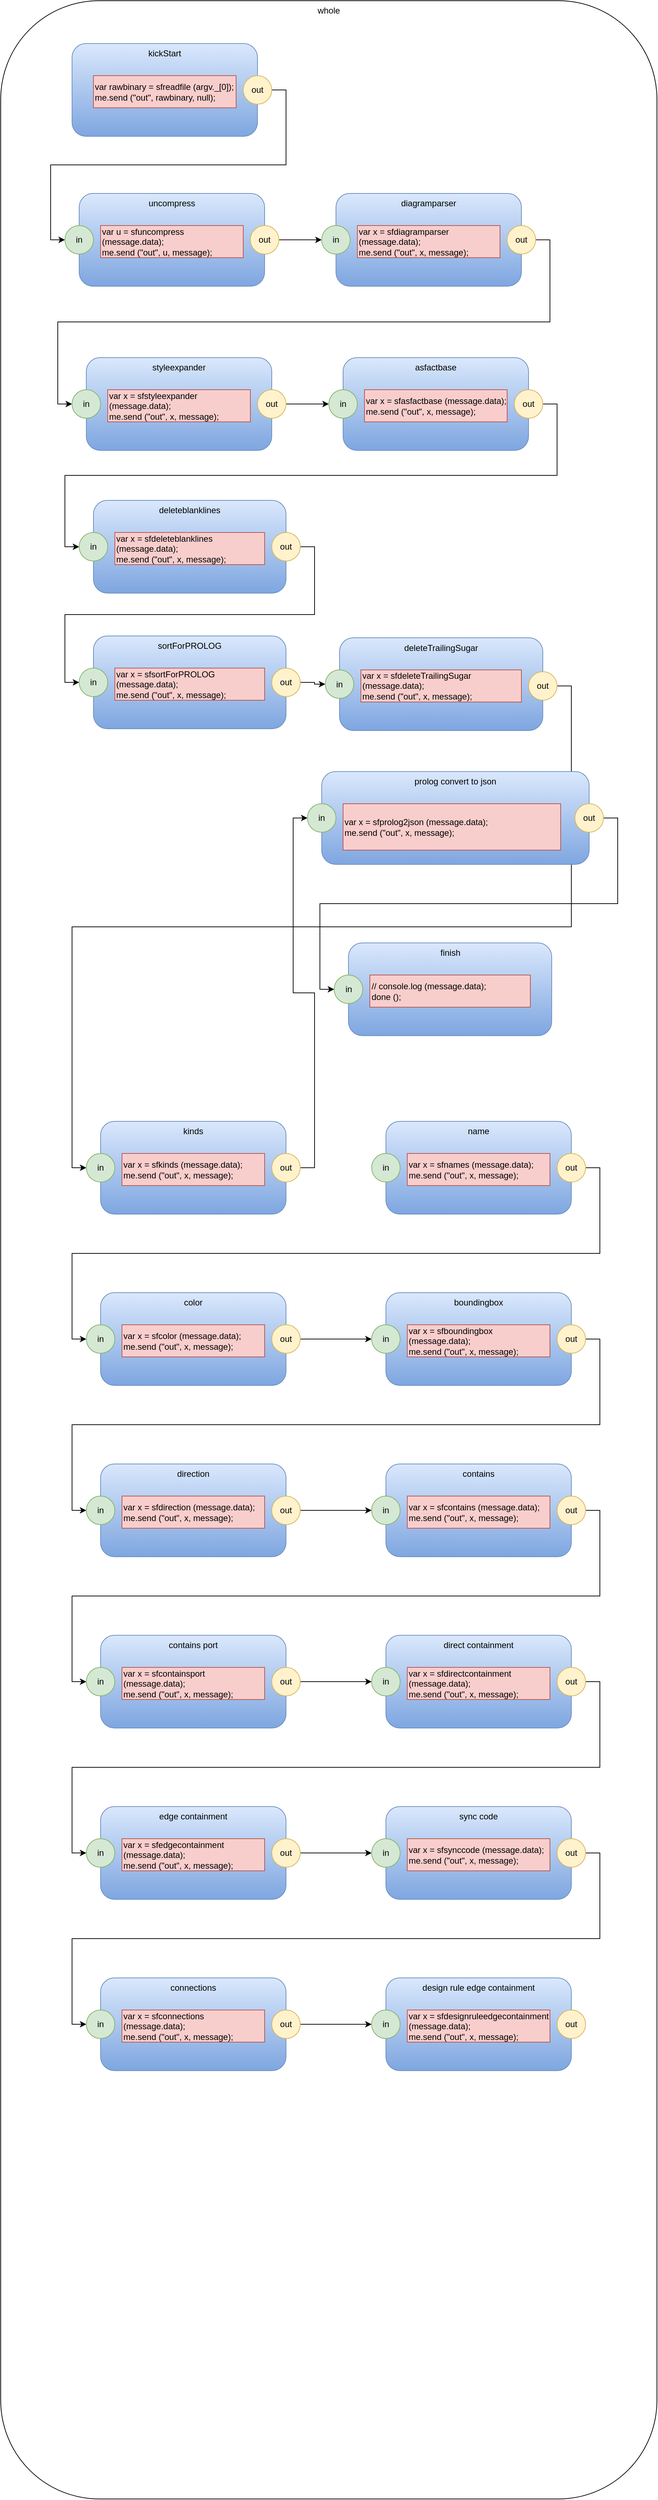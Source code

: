 <mxfile version="14.6.13" type="device"><diagram id="wqfAWWfYYzt9Zv_PRfaZ" name="main"><mxGraphModel dx="1580" dy="1151" grid="1" gridSize="10" guides="1" tooltips="1" connect="1" arrows="1" fold="1" page="1" pageScale="1" pageWidth="1100" pageHeight="850" math="0" shadow="0"><root><mxCell id="YSdUcc7_uIE6RB1LT-ku-0"/><mxCell id="YSdUcc7_uIE6RB1LT-ku-1" parent="YSdUcc7_uIE6RB1LT-ku-0"/><mxCell id="YSdUcc7_uIE6RB1LT-ku-2" value="whole" style="rounded=1;whiteSpace=wrap;html=1;verticalAlign=top;" vertex="1" parent="YSdUcc7_uIE6RB1LT-ku-1"><mxGeometry x="100" y="70" width="920" height="3500" as="geometry"/></mxCell><mxCell id="YSdUcc7_uIE6RB1LT-ku-3" value="styleexpander" style="rounded=1;whiteSpace=wrap;html=1;gradientColor=#7ea6e0;fillColor=#dae8fc;strokeColor=#6c8ebf;verticalAlign=top;" vertex="1" parent="YSdUcc7_uIE6RB1LT-ku-1"><mxGeometry x="220" y="570" width="260" height="130" as="geometry"/></mxCell><mxCell id="YSdUcc7_uIE6RB1LT-ku-4" value="uncompress" style="rounded=1;whiteSpace=wrap;html=1;gradientColor=#7ea6e0;fillColor=#dae8fc;strokeColor=#6c8ebf;verticalAlign=top;" vertex="1" parent="YSdUcc7_uIE6RB1LT-ku-1"><mxGeometry x="210" y="340" width="260" height="130" as="geometry"/></mxCell><mxCell id="YSdUcc7_uIE6RB1LT-ku-5" value="var u = sfuncompress (message.data);&lt;br&gt;me.send (&quot;out&quot;, u, message);&lt;br&gt;&lt;div&gt;&lt;/div&gt;" style="rounded=0;whiteSpace=wrap;html=1;fillColor=#f8cecc;strokeColor=#b85450;align=left;" vertex="1" parent="YSdUcc7_uIE6RB1LT-ku-1"><mxGeometry x="240" y="385" width="200" height="45" as="geometry"/></mxCell><mxCell id="YSdUcc7_uIE6RB1LT-ku-6" style="edgeStyle=orthogonalEdgeStyle;rounded=0;orthogonalLoop=1;jettySize=auto;html=1;exitX=1;exitY=0.5;exitDx=0;exitDy=0;entryX=0;entryY=0.5;entryDx=0;entryDy=0;" edge="1" parent="YSdUcc7_uIE6RB1LT-ku-1" source="YSdUcc7_uIE6RB1LT-ku-7" target="YSdUcc7_uIE6RB1LT-ku-13"><mxGeometry relative="1" as="geometry"/></mxCell><mxCell id="YSdUcc7_uIE6RB1LT-ku-7" value="out" style="ellipse;whiteSpace=wrap;html=1;aspect=fixed;fillColor=#fff2cc;strokeColor=#d6b656;" vertex="1" parent="YSdUcc7_uIE6RB1LT-ku-1"><mxGeometry x="450" y="385" width="40" height="40" as="geometry"/></mxCell><mxCell id="YSdUcc7_uIE6RB1LT-ku-8" value="in" style="ellipse;whiteSpace=wrap;html=1;aspect=fixed;fillColor=#d5e8d4;strokeColor=#82b366;" vertex="1" parent="YSdUcc7_uIE6RB1LT-ku-1"><mxGeometry x="190" y="385" width="40" height="40" as="geometry"/></mxCell><mxCell id="YSdUcc7_uIE6RB1LT-ku-9" value="diagramparser" style="rounded=1;whiteSpace=wrap;html=1;gradientColor=#7ea6e0;fillColor=#dae8fc;strokeColor=#6c8ebf;verticalAlign=top;" vertex="1" parent="YSdUcc7_uIE6RB1LT-ku-1"><mxGeometry x="570" y="340" width="260" height="130" as="geometry"/></mxCell><mxCell id="YSdUcc7_uIE6RB1LT-ku-10" value="var x = sfdiagramparser (message.data);&lt;br&gt;me.send (&quot;out&quot;, x, message);&lt;br&gt;&lt;div&gt;&lt;/div&gt;" style="rounded=0;whiteSpace=wrap;html=1;fillColor=#f8cecc;strokeColor=#b85450;align=left;" vertex="1" parent="YSdUcc7_uIE6RB1LT-ku-1"><mxGeometry x="600" y="385" width="200" height="45" as="geometry"/></mxCell><mxCell id="YSdUcc7_uIE6RB1LT-ku-11" style="edgeStyle=orthogonalEdgeStyle;rounded=0;orthogonalLoop=1;jettySize=auto;html=1;exitX=1;exitY=0.5;exitDx=0;exitDy=0;entryX=0;entryY=0.5;entryDx=0;entryDy=0;" edge="1" parent="YSdUcc7_uIE6RB1LT-ku-1" source="YSdUcc7_uIE6RB1LT-ku-12" target="YSdUcc7_uIE6RB1LT-ku-17"><mxGeometry relative="1" as="geometry"/></mxCell><mxCell id="YSdUcc7_uIE6RB1LT-ku-12" value="out" style="ellipse;whiteSpace=wrap;html=1;aspect=fixed;fillColor=#fff2cc;strokeColor=#d6b656;" vertex="1" parent="YSdUcc7_uIE6RB1LT-ku-1"><mxGeometry x="810" y="385" width="40" height="40" as="geometry"/></mxCell><mxCell id="YSdUcc7_uIE6RB1LT-ku-13" value="in" style="ellipse;whiteSpace=wrap;html=1;aspect=fixed;fillColor=#d5e8d4;strokeColor=#82b366;" vertex="1" parent="YSdUcc7_uIE6RB1LT-ku-1"><mxGeometry x="550" y="385" width="40" height="40" as="geometry"/></mxCell><mxCell id="YSdUcc7_uIE6RB1LT-ku-14" value="var x = sfstyleexpander (message.data);&lt;br&gt;me.send (&quot;out&quot;, x, message);&lt;br&gt;&lt;div&gt;&lt;/div&gt;" style="rounded=0;whiteSpace=wrap;html=1;fillColor=#f8cecc;strokeColor=#b85450;align=left;" vertex="1" parent="YSdUcc7_uIE6RB1LT-ku-1"><mxGeometry x="250" y="615" width="200" height="45" as="geometry"/></mxCell><mxCell id="YSdUcc7_uIE6RB1LT-ku-15" style="edgeStyle=orthogonalEdgeStyle;rounded=0;orthogonalLoop=1;jettySize=auto;html=1;exitX=1;exitY=0.5;exitDx=0;exitDy=0;entryX=0;entryY=0.5;entryDx=0;entryDy=0;" edge="1" parent="YSdUcc7_uIE6RB1LT-ku-1" source="YSdUcc7_uIE6RB1LT-ku-16" target="YSdUcc7_uIE6RB1LT-ku-22"><mxGeometry relative="1" as="geometry"/></mxCell><mxCell id="YSdUcc7_uIE6RB1LT-ku-16" value="out" style="ellipse;whiteSpace=wrap;html=1;aspect=fixed;fillColor=#fff2cc;strokeColor=#d6b656;" vertex="1" parent="YSdUcc7_uIE6RB1LT-ku-1"><mxGeometry x="460" y="615" width="40" height="40" as="geometry"/></mxCell><mxCell id="YSdUcc7_uIE6RB1LT-ku-17" value="in" style="ellipse;whiteSpace=wrap;html=1;aspect=fixed;fillColor=#d5e8d4;strokeColor=#82b366;" vertex="1" parent="YSdUcc7_uIE6RB1LT-ku-1"><mxGeometry x="200" y="615" width="40" height="40" as="geometry"/></mxCell><mxCell id="YSdUcc7_uIE6RB1LT-ku-18" value="asfactbase" style="rounded=1;whiteSpace=wrap;html=1;gradientColor=#7ea6e0;fillColor=#dae8fc;strokeColor=#6c8ebf;verticalAlign=top;" vertex="1" parent="YSdUcc7_uIE6RB1LT-ku-1"><mxGeometry x="580" y="570" width="260" height="130" as="geometry"/></mxCell><mxCell id="YSdUcc7_uIE6RB1LT-ku-19" value="var x = sfasfactbase (message.data);&lt;br&gt;me.send (&quot;out&quot;, x, message);&lt;br&gt;&lt;div&gt;&lt;/div&gt;" style="rounded=0;whiteSpace=wrap;html=1;fillColor=#f8cecc;strokeColor=#b85450;align=left;" vertex="1" parent="YSdUcc7_uIE6RB1LT-ku-1"><mxGeometry x="610" y="615" width="200" height="45" as="geometry"/></mxCell><mxCell id="YSdUcc7_uIE6RB1LT-ku-20" style="edgeStyle=orthogonalEdgeStyle;rounded=0;orthogonalLoop=1;jettySize=auto;html=1;exitX=1;exitY=0.5;exitDx=0;exitDy=0;entryX=0;entryY=0.5;entryDx=0;entryDy=0;" edge="1" parent="YSdUcc7_uIE6RB1LT-ku-1" source="YSdUcc7_uIE6RB1LT-ku-21" target="YSdUcc7_uIE6RB1LT-ku-27"><mxGeometry relative="1" as="geometry"/></mxCell><mxCell id="YSdUcc7_uIE6RB1LT-ku-21" value="out" style="ellipse;whiteSpace=wrap;html=1;aspect=fixed;fillColor=#fff2cc;strokeColor=#d6b656;" vertex="1" parent="YSdUcc7_uIE6RB1LT-ku-1"><mxGeometry x="820" y="615" width="40" height="40" as="geometry"/></mxCell><mxCell id="YSdUcc7_uIE6RB1LT-ku-22" value="in" style="ellipse;whiteSpace=wrap;html=1;aspect=fixed;fillColor=#d5e8d4;strokeColor=#82b366;" vertex="1" parent="YSdUcc7_uIE6RB1LT-ku-1"><mxGeometry x="560" y="615" width="40" height="40" as="geometry"/></mxCell><mxCell id="YSdUcc7_uIE6RB1LT-ku-23" value="deleteblanklines" style="rounded=1;whiteSpace=wrap;html=1;gradientColor=#7ea6e0;fillColor=#dae8fc;strokeColor=#6c8ebf;verticalAlign=top;" vertex="1" parent="YSdUcc7_uIE6RB1LT-ku-1"><mxGeometry x="230" y="770" width="270" height="130" as="geometry"/></mxCell><mxCell id="YSdUcc7_uIE6RB1LT-ku-24" value="var x = sfdeleteblanklines (message.data);&lt;br&gt;me.send (&quot;out&quot;, x, message);&lt;br&gt;&lt;div&gt;&lt;/div&gt;" style="rounded=0;whiteSpace=wrap;html=1;fillColor=#f8cecc;strokeColor=#b85450;align=left;" vertex="1" parent="YSdUcc7_uIE6RB1LT-ku-1"><mxGeometry x="260" y="815" width="210" height="45" as="geometry"/></mxCell><mxCell id="YSdUcc7_uIE6RB1LT-ku-25" style="edgeStyle=orthogonalEdgeStyle;rounded=0;orthogonalLoop=1;jettySize=auto;html=1;exitX=1;exitY=0.5;exitDx=0;exitDy=0;entryX=0;entryY=0.5;entryDx=0;entryDy=0;" edge="1" parent="YSdUcc7_uIE6RB1LT-ku-1" source="YSdUcc7_uIE6RB1LT-ku-26" target="YSdUcc7_uIE6RB1LT-ku-32"><mxGeometry relative="1" as="geometry"/></mxCell><mxCell id="YSdUcc7_uIE6RB1LT-ku-26" value="out" style="ellipse;whiteSpace=wrap;html=1;aspect=fixed;fillColor=#fff2cc;strokeColor=#d6b656;" vertex="1" parent="YSdUcc7_uIE6RB1LT-ku-1"><mxGeometry x="480" y="815" width="40" height="40" as="geometry"/></mxCell><mxCell id="YSdUcc7_uIE6RB1LT-ku-27" value="in" style="ellipse;whiteSpace=wrap;html=1;aspect=fixed;fillColor=#d5e8d4;strokeColor=#82b366;" vertex="1" parent="YSdUcc7_uIE6RB1LT-ku-1"><mxGeometry x="210" y="815" width="40" height="40" as="geometry"/></mxCell><mxCell id="YSdUcc7_uIE6RB1LT-ku-28" value="sortForPROLOG" style="rounded=1;whiteSpace=wrap;html=1;gradientColor=#7ea6e0;fillColor=#dae8fc;strokeColor=#6c8ebf;verticalAlign=top;" vertex="1" parent="YSdUcc7_uIE6RB1LT-ku-1"><mxGeometry x="230" y="960" width="270" height="130" as="geometry"/></mxCell><mxCell id="YSdUcc7_uIE6RB1LT-ku-29" value="var x = sfsortForPROLOG (message.data);&lt;br&gt;me.send (&quot;out&quot;, x, message);&lt;br&gt;&lt;div&gt;&lt;/div&gt;" style="rounded=0;whiteSpace=wrap;html=1;fillColor=#f8cecc;strokeColor=#b85450;align=left;" vertex="1" parent="YSdUcc7_uIE6RB1LT-ku-1"><mxGeometry x="260" y="1005" width="210" height="45" as="geometry"/></mxCell><mxCell id="YSdUcc7_uIE6RB1LT-ku-30" style="edgeStyle=orthogonalEdgeStyle;rounded=0;orthogonalLoop=1;jettySize=auto;html=1;exitX=1;exitY=0.5;exitDx=0;exitDy=0;" edge="1" parent="YSdUcc7_uIE6RB1LT-ku-1" source="YSdUcc7_uIE6RB1LT-ku-31" target="YSdUcc7_uIE6RB1LT-ku-35"><mxGeometry relative="1" as="geometry"/></mxCell><mxCell id="YSdUcc7_uIE6RB1LT-ku-31" value="out" style="ellipse;whiteSpace=wrap;html=1;aspect=fixed;fillColor=#fff2cc;strokeColor=#d6b656;" vertex="1" parent="YSdUcc7_uIE6RB1LT-ku-1"><mxGeometry x="480" y="1005" width="40" height="40" as="geometry"/></mxCell><mxCell id="YSdUcc7_uIE6RB1LT-ku-32" value="in" style="ellipse;whiteSpace=wrap;html=1;aspect=fixed;fillColor=#d5e8d4;strokeColor=#82b366;" vertex="1" parent="YSdUcc7_uIE6RB1LT-ku-1"><mxGeometry x="210" y="1005" width="40" height="40" as="geometry"/></mxCell><mxCell id="YSdUcc7_uIE6RB1LT-ku-33" value="deleteTrailingSugar" style="rounded=1;whiteSpace=wrap;html=1;gradientColor=#7ea6e0;fillColor=#dae8fc;strokeColor=#6c8ebf;verticalAlign=top;" vertex="1" parent="YSdUcc7_uIE6RB1LT-ku-1"><mxGeometry x="575" y="962.5" width="285" height="130" as="geometry"/></mxCell><mxCell id="YSdUcc7_uIE6RB1LT-ku-34" value="var x = sfdeleteTrailingSugar (message.data);&lt;br&gt;me.send (&quot;out&quot;, x, message);&lt;br&gt;&lt;div&gt;&lt;/div&gt;" style="rounded=0;whiteSpace=wrap;html=1;fillColor=#f8cecc;strokeColor=#b85450;align=left;" vertex="1" parent="YSdUcc7_uIE6RB1LT-ku-1"><mxGeometry x="605" y="1007.5" width="225" height="45" as="geometry"/></mxCell><mxCell id="YSdUcc7_uIE6RB1LT-ku-35" value="in" style="ellipse;whiteSpace=wrap;html=1;aspect=fixed;fillColor=#d5e8d4;strokeColor=#82b366;" vertex="1" parent="YSdUcc7_uIE6RB1LT-ku-1"><mxGeometry x="555" y="1007.5" width="40" height="40" as="geometry"/></mxCell><mxCell id="YSdUcc7_uIE6RB1LT-ku-36" value="kickStart" style="rounded=1;whiteSpace=wrap;html=1;gradientColor=#7ea6e0;fillColor=#dae8fc;strokeColor=#6c8ebf;verticalAlign=top;" vertex="1" parent="YSdUcc7_uIE6RB1LT-ku-1"><mxGeometry x="200" y="130" width="260" height="130" as="geometry"/></mxCell><mxCell id="YSdUcc7_uIE6RB1LT-ku-37" value="var rawbinary = sfreadfile (argv._[0]);&lt;br&gt;me.send (&quot;out&quot;, rawbinary, null);&lt;br&gt;&lt;div&gt;&lt;/div&gt;" style="rounded=0;whiteSpace=wrap;html=1;fillColor=#f8cecc;strokeColor=#b85450;align=left;" vertex="1" parent="YSdUcc7_uIE6RB1LT-ku-1"><mxGeometry x="230" y="175" width="200" height="45" as="geometry"/></mxCell><mxCell id="YSdUcc7_uIE6RB1LT-ku-38" style="edgeStyle=orthogonalEdgeStyle;rounded=0;orthogonalLoop=1;jettySize=auto;html=1;exitX=1;exitY=0.5;exitDx=0;exitDy=0;entryX=0;entryY=0.5;entryDx=0;entryDy=0;" edge="1" parent="YSdUcc7_uIE6RB1LT-ku-1" source="YSdUcc7_uIE6RB1LT-ku-39" target="YSdUcc7_uIE6RB1LT-ku-8"><mxGeometry relative="1" as="geometry"/></mxCell><mxCell id="YSdUcc7_uIE6RB1LT-ku-39" value="out" style="ellipse;whiteSpace=wrap;html=1;aspect=fixed;fillColor=#fff2cc;strokeColor=#d6b656;" vertex="1" parent="YSdUcc7_uIE6RB1LT-ku-1"><mxGeometry x="440" y="175" width="40" height="40" as="geometry"/></mxCell><mxCell id="o9WitYf8nZo9U9cAR0vl-11" style="edgeStyle=orthogonalEdgeStyle;rounded=0;orthogonalLoop=1;jettySize=auto;html=1;exitX=1;exitY=0.5;exitDx=0;exitDy=0;entryX=0;entryY=0.5;entryDx=0;entryDy=0;entryPerimeter=0;" edge="1" parent="YSdUcc7_uIE6RB1LT-ku-1" source="YSdUcc7_uIE6RB1LT-ku-41" target="YSdUcc7_uIE6RB1LT-ku-54"><mxGeometry relative="1" as="geometry"/></mxCell><mxCell id="YSdUcc7_uIE6RB1LT-ku-41" value="out" style="ellipse;whiteSpace=wrap;html=1;aspect=fixed;fillColor=#fff2cc;strokeColor=#d6b656;" vertex="1" parent="YSdUcc7_uIE6RB1LT-ku-1"><mxGeometry x="840" y="1010" width="40" height="40" as="geometry"/></mxCell><mxCell id="YSdUcc7_uIE6RB1LT-ku-50" value="kinds" style="rounded=1;whiteSpace=wrap;html=1;gradientColor=#7ea6e0;fillColor=#dae8fc;strokeColor=#6c8ebf;verticalAlign=top;" vertex="1" parent="YSdUcc7_uIE6RB1LT-ku-1"><mxGeometry x="240" y="1640" width="260" height="130" as="geometry"/></mxCell><mxCell id="YSdUcc7_uIE6RB1LT-ku-51" value="var x = sfkinds (message.data);&lt;br&gt;me.send (&quot;out&quot;, x, message);&lt;br&gt;&lt;div&gt;&lt;/div&gt;" style="rounded=0;whiteSpace=wrap;html=1;fillColor=#f8cecc;strokeColor=#b85450;align=left;" vertex="1" parent="YSdUcc7_uIE6RB1LT-ku-1"><mxGeometry x="270" y="1685" width="200" height="45" as="geometry"/></mxCell><mxCell id="o9WitYf8nZo9U9cAR0vl-9" style="edgeStyle=orthogonalEdgeStyle;rounded=0;orthogonalLoop=1;jettySize=auto;html=1;exitX=1;exitY=0.5;exitDx=0;exitDy=0;entryX=0;entryY=0.5;entryDx=0;entryDy=0;" edge="1" parent="YSdUcc7_uIE6RB1LT-ku-1" source="YSdUcc7_uIE6RB1LT-ku-53" target="o9WitYf8nZo9U9cAR0vl-2"><mxGeometry relative="1" as="geometry"/></mxCell><mxCell id="YSdUcc7_uIE6RB1LT-ku-53" value="out" style="ellipse;whiteSpace=wrap;html=1;aspect=fixed;fillColor=#fff2cc;strokeColor=#d6b656;" vertex="1" parent="YSdUcc7_uIE6RB1LT-ku-1"><mxGeometry x="480" y="1685" width="40" height="40" as="geometry"/></mxCell><mxCell id="YSdUcc7_uIE6RB1LT-ku-54" value="in" style="ellipse;whiteSpace=wrap;html=1;aspect=fixed;fillColor=#d5e8d4;strokeColor=#82b366;" vertex="1" parent="YSdUcc7_uIE6RB1LT-ku-1"><mxGeometry x="220" y="1685" width="40" height="40" as="geometry"/></mxCell><mxCell id="YSdUcc7_uIE6RB1LT-ku-55" value="name" style="rounded=1;whiteSpace=wrap;html=1;gradientColor=#7ea6e0;fillColor=#dae8fc;strokeColor=#6c8ebf;verticalAlign=top;" vertex="1" parent="YSdUcc7_uIE6RB1LT-ku-1"><mxGeometry x="640" y="1640" width="260" height="130" as="geometry"/></mxCell><mxCell id="YSdUcc7_uIE6RB1LT-ku-56" value="var x = sfnames (message.data);&lt;br&gt;me.send (&quot;out&quot;, x, message);&lt;br&gt;&lt;div&gt;&lt;/div&gt;" style="rounded=0;whiteSpace=wrap;html=1;fillColor=#f8cecc;strokeColor=#b85450;align=left;" vertex="1" parent="YSdUcc7_uIE6RB1LT-ku-1"><mxGeometry x="670" y="1685" width="200" height="45" as="geometry"/></mxCell><mxCell id="YSdUcc7_uIE6RB1LT-ku-57" style="edgeStyle=orthogonalEdgeStyle;rounded=0;orthogonalLoop=1;jettySize=auto;html=1;exitX=1;exitY=0.5;exitDx=0;exitDy=0;entryX=0;entryY=0.5;entryDx=0;entryDy=0;" edge="1" parent="YSdUcc7_uIE6RB1LT-ku-1" source="YSdUcc7_uIE6RB1LT-ku-58" target="YSdUcc7_uIE6RB1LT-ku-64"><mxGeometry relative="1" as="geometry"/></mxCell><mxCell id="YSdUcc7_uIE6RB1LT-ku-58" value="out" style="ellipse;whiteSpace=wrap;html=1;aspect=fixed;fillColor=#fff2cc;strokeColor=#d6b656;" vertex="1" parent="YSdUcc7_uIE6RB1LT-ku-1"><mxGeometry x="880" y="1685" width="40" height="40" as="geometry"/></mxCell><mxCell id="YSdUcc7_uIE6RB1LT-ku-59" value="in" style="ellipse;whiteSpace=wrap;html=1;aspect=fixed;fillColor=#d5e8d4;strokeColor=#82b366;" vertex="1" parent="YSdUcc7_uIE6RB1LT-ku-1"><mxGeometry x="620" y="1685" width="40" height="40" as="geometry"/></mxCell><mxCell id="YSdUcc7_uIE6RB1LT-ku-60" value="color" style="rounded=1;whiteSpace=wrap;html=1;gradientColor=#7ea6e0;fillColor=#dae8fc;strokeColor=#6c8ebf;verticalAlign=top;" vertex="1" parent="YSdUcc7_uIE6RB1LT-ku-1"><mxGeometry x="240" y="1880" width="260" height="130" as="geometry"/></mxCell><mxCell id="YSdUcc7_uIE6RB1LT-ku-61" value="var x = sfcolor (message.data);&lt;br&gt;me.send (&quot;out&quot;, x, message);&lt;br&gt;&lt;div&gt;&lt;/div&gt;" style="rounded=0;whiteSpace=wrap;html=1;fillColor=#f8cecc;strokeColor=#b85450;align=left;" vertex="1" parent="YSdUcc7_uIE6RB1LT-ku-1"><mxGeometry x="270" y="1925" width="200" height="45" as="geometry"/></mxCell><mxCell id="YSdUcc7_uIE6RB1LT-ku-62" style="edgeStyle=orthogonalEdgeStyle;rounded=0;orthogonalLoop=1;jettySize=auto;html=1;exitX=1;exitY=0.5;exitDx=0;exitDy=0;entryX=0;entryY=0.5;entryDx=0;entryDy=0;" edge="1" parent="YSdUcc7_uIE6RB1LT-ku-1" source="YSdUcc7_uIE6RB1LT-ku-63" target="YSdUcc7_uIE6RB1LT-ku-69"><mxGeometry relative="1" as="geometry"/></mxCell><mxCell id="YSdUcc7_uIE6RB1LT-ku-63" value="out" style="ellipse;whiteSpace=wrap;html=1;aspect=fixed;fillColor=#fff2cc;strokeColor=#d6b656;" vertex="1" parent="YSdUcc7_uIE6RB1LT-ku-1"><mxGeometry x="480" y="1925" width="40" height="40" as="geometry"/></mxCell><mxCell id="YSdUcc7_uIE6RB1LT-ku-64" value="in" style="ellipse;whiteSpace=wrap;html=1;aspect=fixed;fillColor=#d5e8d4;strokeColor=#82b366;" vertex="1" parent="YSdUcc7_uIE6RB1LT-ku-1"><mxGeometry x="220" y="1925" width="40" height="40" as="geometry"/></mxCell><mxCell id="YSdUcc7_uIE6RB1LT-ku-65" value="boundingbox" style="rounded=1;whiteSpace=wrap;html=1;gradientColor=#7ea6e0;fillColor=#dae8fc;strokeColor=#6c8ebf;verticalAlign=top;" vertex="1" parent="YSdUcc7_uIE6RB1LT-ku-1"><mxGeometry x="640" y="1880" width="260" height="130" as="geometry"/></mxCell><mxCell id="YSdUcc7_uIE6RB1LT-ku-66" value="var x = sfboundingbox (message.data);&lt;br&gt;me.send (&quot;out&quot;, x, message);&lt;br&gt;&lt;div&gt;&lt;/div&gt;" style="rounded=0;whiteSpace=wrap;html=1;fillColor=#f8cecc;strokeColor=#b85450;align=left;" vertex="1" parent="YSdUcc7_uIE6RB1LT-ku-1"><mxGeometry x="670" y="1925" width="200" height="45" as="geometry"/></mxCell><mxCell id="YSdUcc7_uIE6RB1LT-ku-67" style="edgeStyle=orthogonalEdgeStyle;rounded=0;orthogonalLoop=1;jettySize=auto;html=1;exitX=1;exitY=0.5;exitDx=0;exitDy=0;entryX=0;entryY=0.5;entryDx=0;entryDy=0;" edge="1" parent="YSdUcc7_uIE6RB1LT-ku-1" source="YSdUcc7_uIE6RB1LT-ku-68" target="YSdUcc7_uIE6RB1LT-ku-74"><mxGeometry relative="1" as="geometry"/></mxCell><mxCell id="YSdUcc7_uIE6RB1LT-ku-68" value="out" style="ellipse;whiteSpace=wrap;html=1;aspect=fixed;fillColor=#fff2cc;strokeColor=#d6b656;" vertex="1" parent="YSdUcc7_uIE6RB1LT-ku-1"><mxGeometry x="880" y="1925" width="40" height="40" as="geometry"/></mxCell><mxCell id="YSdUcc7_uIE6RB1LT-ku-69" value="in" style="ellipse;whiteSpace=wrap;html=1;aspect=fixed;fillColor=#d5e8d4;strokeColor=#82b366;" vertex="1" parent="YSdUcc7_uIE6RB1LT-ku-1"><mxGeometry x="620" y="1925" width="40" height="40" as="geometry"/></mxCell><mxCell id="YSdUcc7_uIE6RB1LT-ku-70" value="direction" style="rounded=1;whiteSpace=wrap;html=1;gradientColor=#7ea6e0;fillColor=#dae8fc;strokeColor=#6c8ebf;verticalAlign=top;" vertex="1" parent="YSdUcc7_uIE6RB1LT-ku-1"><mxGeometry x="240" y="2120" width="260" height="130" as="geometry"/></mxCell><mxCell id="YSdUcc7_uIE6RB1LT-ku-71" value="var x = sfdirection (message.data);&lt;br&gt;me.send (&quot;out&quot;, x, message);&lt;br&gt;&lt;div&gt;&lt;/div&gt;" style="rounded=0;whiteSpace=wrap;html=1;fillColor=#f8cecc;strokeColor=#b85450;align=left;" vertex="1" parent="YSdUcc7_uIE6RB1LT-ku-1"><mxGeometry x="270" y="2165" width="200" height="45" as="geometry"/></mxCell><mxCell id="YSdUcc7_uIE6RB1LT-ku-72" style="edgeStyle=orthogonalEdgeStyle;rounded=0;orthogonalLoop=1;jettySize=auto;html=1;exitX=1;exitY=0.5;exitDx=0;exitDy=0;entryX=0;entryY=0.5;entryDx=0;entryDy=0;" edge="1" parent="YSdUcc7_uIE6RB1LT-ku-1" source="YSdUcc7_uIE6RB1LT-ku-73" target="YSdUcc7_uIE6RB1LT-ku-79"><mxGeometry relative="1" as="geometry"/></mxCell><mxCell id="YSdUcc7_uIE6RB1LT-ku-73" value="out" style="ellipse;whiteSpace=wrap;html=1;aspect=fixed;fillColor=#fff2cc;strokeColor=#d6b656;" vertex="1" parent="YSdUcc7_uIE6RB1LT-ku-1"><mxGeometry x="480" y="2165" width="40" height="40" as="geometry"/></mxCell><mxCell id="YSdUcc7_uIE6RB1LT-ku-74" value="in" style="ellipse;whiteSpace=wrap;html=1;aspect=fixed;fillColor=#d5e8d4;strokeColor=#82b366;" vertex="1" parent="YSdUcc7_uIE6RB1LT-ku-1"><mxGeometry x="220" y="2165" width="40" height="40" as="geometry"/></mxCell><mxCell id="YSdUcc7_uIE6RB1LT-ku-75" value="contains" style="rounded=1;whiteSpace=wrap;html=1;gradientColor=#7ea6e0;fillColor=#dae8fc;strokeColor=#6c8ebf;verticalAlign=top;" vertex="1" parent="YSdUcc7_uIE6RB1LT-ku-1"><mxGeometry x="640" y="2120" width="260" height="130" as="geometry"/></mxCell><mxCell id="YSdUcc7_uIE6RB1LT-ku-76" value="var x = sfcontains (message.data);&lt;br&gt;me.send (&quot;out&quot;, x, message);&lt;br&gt;&lt;div&gt;&lt;/div&gt;" style="rounded=0;whiteSpace=wrap;html=1;fillColor=#f8cecc;strokeColor=#b85450;align=left;" vertex="1" parent="YSdUcc7_uIE6RB1LT-ku-1"><mxGeometry x="670" y="2165" width="200" height="45" as="geometry"/></mxCell><mxCell id="YSdUcc7_uIE6RB1LT-ku-77" style="edgeStyle=orthogonalEdgeStyle;rounded=0;orthogonalLoop=1;jettySize=auto;html=1;exitX=1;exitY=0.5;exitDx=0;exitDy=0;entryX=0;entryY=0.5;entryDx=0;entryDy=0;" edge="1" parent="YSdUcc7_uIE6RB1LT-ku-1" source="YSdUcc7_uIE6RB1LT-ku-78" target="YSdUcc7_uIE6RB1LT-ku-84"><mxGeometry relative="1" as="geometry"/></mxCell><mxCell id="YSdUcc7_uIE6RB1LT-ku-78" value="out" style="ellipse;whiteSpace=wrap;html=1;aspect=fixed;fillColor=#fff2cc;strokeColor=#d6b656;" vertex="1" parent="YSdUcc7_uIE6RB1LT-ku-1"><mxGeometry x="880" y="2165" width="40" height="40" as="geometry"/></mxCell><mxCell id="YSdUcc7_uIE6RB1LT-ku-79" value="in" style="ellipse;whiteSpace=wrap;html=1;aspect=fixed;fillColor=#d5e8d4;strokeColor=#82b366;" vertex="1" parent="YSdUcc7_uIE6RB1LT-ku-1"><mxGeometry x="620" y="2165" width="40" height="40" as="geometry"/></mxCell><mxCell id="YSdUcc7_uIE6RB1LT-ku-80" value="contains port" style="rounded=1;whiteSpace=wrap;html=1;gradientColor=#7ea6e0;fillColor=#dae8fc;strokeColor=#6c8ebf;verticalAlign=top;" vertex="1" parent="YSdUcc7_uIE6RB1LT-ku-1"><mxGeometry x="240" y="2360" width="260" height="130" as="geometry"/></mxCell><mxCell id="YSdUcc7_uIE6RB1LT-ku-81" value="var x = sfcontainsport (message.data);&lt;br&gt;me.send (&quot;out&quot;, x, message);&lt;br&gt;&lt;div&gt;&lt;/div&gt;" style="rounded=0;whiteSpace=wrap;html=1;fillColor=#f8cecc;strokeColor=#b85450;align=left;" vertex="1" parent="YSdUcc7_uIE6RB1LT-ku-1"><mxGeometry x="270" y="2405" width="200" height="45" as="geometry"/></mxCell><mxCell id="YSdUcc7_uIE6RB1LT-ku-82" style="edgeStyle=orthogonalEdgeStyle;rounded=0;orthogonalLoop=1;jettySize=auto;html=1;exitX=1;exitY=0.5;exitDx=0;exitDy=0;entryX=0;entryY=0.5;entryDx=0;entryDy=0;" edge="1" parent="YSdUcc7_uIE6RB1LT-ku-1" source="YSdUcc7_uIE6RB1LT-ku-83" target="YSdUcc7_uIE6RB1LT-ku-89"><mxGeometry relative="1" as="geometry"/></mxCell><mxCell id="YSdUcc7_uIE6RB1LT-ku-83" value="out" style="ellipse;whiteSpace=wrap;html=1;aspect=fixed;fillColor=#fff2cc;strokeColor=#d6b656;" vertex="1" parent="YSdUcc7_uIE6RB1LT-ku-1"><mxGeometry x="480" y="2405" width="40" height="40" as="geometry"/></mxCell><mxCell id="YSdUcc7_uIE6RB1LT-ku-84" value="in" style="ellipse;whiteSpace=wrap;html=1;aspect=fixed;fillColor=#d5e8d4;strokeColor=#82b366;" vertex="1" parent="YSdUcc7_uIE6RB1LT-ku-1"><mxGeometry x="220" y="2405" width="40" height="40" as="geometry"/></mxCell><mxCell id="YSdUcc7_uIE6RB1LT-ku-85" value="direct containment" style="rounded=1;whiteSpace=wrap;html=1;gradientColor=#7ea6e0;fillColor=#dae8fc;strokeColor=#6c8ebf;verticalAlign=top;" vertex="1" parent="YSdUcc7_uIE6RB1LT-ku-1"><mxGeometry x="640" y="2360" width="260" height="130" as="geometry"/></mxCell><mxCell id="YSdUcc7_uIE6RB1LT-ku-86" value="var x = sfdirectcontainment (message.data);&lt;br&gt;me.send (&quot;out&quot;, x, message);&lt;br&gt;&lt;div&gt;&lt;/div&gt;" style="rounded=0;whiteSpace=wrap;html=1;fillColor=#f8cecc;strokeColor=#b85450;align=left;" vertex="1" parent="YSdUcc7_uIE6RB1LT-ku-1"><mxGeometry x="670" y="2405" width="200" height="45" as="geometry"/></mxCell><mxCell id="YSdUcc7_uIE6RB1LT-ku-87" style="edgeStyle=orthogonalEdgeStyle;rounded=0;orthogonalLoop=1;jettySize=auto;html=1;exitX=1;exitY=0.5;exitDx=0;exitDy=0;entryX=0;entryY=0.5;entryDx=0;entryDy=0;" edge="1" parent="YSdUcc7_uIE6RB1LT-ku-1" source="YSdUcc7_uIE6RB1LT-ku-88" target="YSdUcc7_uIE6RB1LT-ku-94"><mxGeometry relative="1" as="geometry"/></mxCell><mxCell id="YSdUcc7_uIE6RB1LT-ku-88" value="out" style="ellipse;whiteSpace=wrap;html=1;aspect=fixed;fillColor=#fff2cc;strokeColor=#d6b656;" vertex="1" parent="YSdUcc7_uIE6RB1LT-ku-1"><mxGeometry x="880" y="2405" width="40" height="40" as="geometry"/></mxCell><mxCell id="YSdUcc7_uIE6RB1LT-ku-89" value="in" style="ellipse;whiteSpace=wrap;html=1;aspect=fixed;fillColor=#d5e8d4;strokeColor=#82b366;" vertex="1" parent="YSdUcc7_uIE6RB1LT-ku-1"><mxGeometry x="620" y="2405" width="40" height="40" as="geometry"/></mxCell><mxCell id="YSdUcc7_uIE6RB1LT-ku-90" value="edge containment" style="rounded=1;whiteSpace=wrap;html=1;gradientColor=#7ea6e0;fillColor=#dae8fc;strokeColor=#6c8ebf;verticalAlign=top;" vertex="1" parent="YSdUcc7_uIE6RB1LT-ku-1"><mxGeometry x="240" y="2600" width="260" height="130" as="geometry"/></mxCell><mxCell id="YSdUcc7_uIE6RB1LT-ku-91" value="var x = sfedgecontainment (message.data);&lt;br&gt;me.send (&quot;out&quot;, x, message);&lt;br&gt;&lt;div&gt;&lt;/div&gt;" style="rounded=0;whiteSpace=wrap;html=1;fillColor=#f8cecc;strokeColor=#b85450;align=left;" vertex="1" parent="YSdUcc7_uIE6RB1LT-ku-1"><mxGeometry x="270" y="2645" width="200" height="45" as="geometry"/></mxCell><mxCell id="YSdUcc7_uIE6RB1LT-ku-92" style="edgeStyle=orthogonalEdgeStyle;rounded=0;orthogonalLoop=1;jettySize=auto;html=1;exitX=1;exitY=0.5;exitDx=0;exitDy=0;entryX=0;entryY=0.5;entryDx=0;entryDy=0;" edge="1" parent="YSdUcc7_uIE6RB1LT-ku-1" source="YSdUcc7_uIE6RB1LT-ku-93" target="YSdUcc7_uIE6RB1LT-ku-99"><mxGeometry relative="1" as="geometry"/></mxCell><mxCell id="YSdUcc7_uIE6RB1LT-ku-93" value="out" style="ellipse;whiteSpace=wrap;html=1;aspect=fixed;fillColor=#fff2cc;strokeColor=#d6b656;" vertex="1" parent="YSdUcc7_uIE6RB1LT-ku-1"><mxGeometry x="480" y="2645" width="40" height="40" as="geometry"/></mxCell><mxCell id="YSdUcc7_uIE6RB1LT-ku-94" value="in" style="ellipse;whiteSpace=wrap;html=1;aspect=fixed;fillColor=#d5e8d4;strokeColor=#82b366;" vertex="1" parent="YSdUcc7_uIE6RB1LT-ku-1"><mxGeometry x="220" y="2645" width="40" height="40" as="geometry"/></mxCell><mxCell id="YSdUcc7_uIE6RB1LT-ku-95" value="sync code" style="rounded=1;whiteSpace=wrap;html=1;gradientColor=#7ea6e0;fillColor=#dae8fc;strokeColor=#6c8ebf;verticalAlign=top;" vertex="1" parent="YSdUcc7_uIE6RB1LT-ku-1"><mxGeometry x="640" y="2600" width="260" height="130" as="geometry"/></mxCell><mxCell id="YSdUcc7_uIE6RB1LT-ku-96" value="var x = sfsynccode (message.data);&lt;br&gt;me.send (&quot;out&quot;, x, message);&lt;br&gt;&lt;div&gt;&lt;/div&gt;" style="rounded=0;whiteSpace=wrap;html=1;fillColor=#f8cecc;strokeColor=#b85450;align=left;" vertex="1" parent="YSdUcc7_uIE6RB1LT-ku-1"><mxGeometry x="670" y="2645" width="200" height="45" as="geometry"/></mxCell><mxCell id="YSdUcc7_uIE6RB1LT-ku-97" style="edgeStyle=orthogonalEdgeStyle;rounded=0;orthogonalLoop=1;jettySize=auto;html=1;exitX=1;exitY=0.5;exitDx=0;exitDy=0;entryX=0;entryY=0.5;entryDx=0;entryDy=0;" edge="1" parent="YSdUcc7_uIE6RB1LT-ku-1" source="YSdUcc7_uIE6RB1LT-ku-98" target="YSdUcc7_uIE6RB1LT-ku-104"><mxGeometry relative="1" as="geometry"/></mxCell><mxCell id="YSdUcc7_uIE6RB1LT-ku-98" value="out" style="ellipse;whiteSpace=wrap;html=1;aspect=fixed;fillColor=#fff2cc;strokeColor=#d6b656;" vertex="1" parent="YSdUcc7_uIE6RB1LT-ku-1"><mxGeometry x="880" y="2645" width="40" height="40" as="geometry"/></mxCell><mxCell id="YSdUcc7_uIE6RB1LT-ku-99" value="in" style="ellipse;whiteSpace=wrap;html=1;aspect=fixed;fillColor=#d5e8d4;strokeColor=#82b366;" vertex="1" parent="YSdUcc7_uIE6RB1LT-ku-1"><mxGeometry x="620" y="2645" width="40" height="40" as="geometry"/></mxCell><mxCell id="YSdUcc7_uIE6RB1LT-ku-100" value="connections" style="rounded=1;whiteSpace=wrap;html=1;gradientColor=#7ea6e0;fillColor=#dae8fc;strokeColor=#6c8ebf;verticalAlign=top;" vertex="1" parent="YSdUcc7_uIE6RB1LT-ku-1"><mxGeometry x="240" y="2840" width="260" height="130" as="geometry"/></mxCell><mxCell id="YSdUcc7_uIE6RB1LT-ku-101" value="var x = sfconnections (message.data);&lt;br&gt;me.send (&quot;out&quot;, x, message);&lt;br&gt;&lt;div&gt;&lt;/div&gt;" style="rounded=0;whiteSpace=wrap;html=1;fillColor=#f8cecc;strokeColor=#b85450;align=left;" vertex="1" parent="YSdUcc7_uIE6RB1LT-ku-1"><mxGeometry x="270" y="2885" width="200" height="45" as="geometry"/></mxCell><mxCell id="YSdUcc7_uIE6RB1LT-ku-102" style="edgeStyle=orthogonalEdgeStyle;rounded=0;orthogonalLoop=1;jettySize=auto;html=1;exitX=1;exitY=0.5;exitDx=0;exitDy=0;entryX=0;entryY=0.5;entryDx=0;entryDy=0;" edge="1" parent="YSdUcc7_uIE6RB1LT-ku-1" source="YSdUcc7_uIE6RB1LT-ku-103" target="YSdUcc7_uIE6RB1LT-ku-109"><mxGeometry relative="1" as="geometry"/></mxCell><mxCell id="YSdUcc7_uIE6RB1LT-ku-103" value="out" style="ellipse;whiteSpace=wrap;html=1;aspect=fixed;fillColor=#fff2cc;strokeColor=#d6b656;" vertex="1" parent="YSdUcc7_uIE6RB1LT-ku-1"><mxGeometry x="480" y="2885" width="40" height="40" as="geometry"/></mxCell><mxCell id="YSdUcc7_uIE6RB1LT-ku-104" value="in" style="ellipse;whiteSpace=wrap;html=1;aspect=fixed;fillColor=#d5e8d4;strokeColor=#82b366;" vertex="1" parent="YSdUcc7_uIE6RB1LT-ku-1"><mxGeometry x="220" y="2885" width="40" height="40" as="geometry"/></mxCell><mxCell id="YSdUcc7_uIE6RB1LT-ku-105" value="design rule edge containment" style="rounded=1;whiteSpace=wrap;html=1;gradientColor=#7ea6e0;fillColor=#dae8fc;strokeColor=#6c8ebf;verticalAlign=top;" vertex="1" parent="YSdUcc7_uIE6RB1LT-ku-1"><mxGeometry x="640" y="2840" width="260" height="130" as="geometry"/></mxCell><mxCell id="YSdUcc7_uIE6RB1LT-ku-106" value="var x = sfdesignruleedgecontainment (message.data);&lt;br&gt;me.send (&quot;out&quot;, x, message);&lt;br&gt;&lt;div&gt;&lt;/div&gt;" style="rounded=0;whiteSpace=wrap;html=1;fillColor=#f8cecc;strokeColor=#b85450;align=left;" vertex="1" parent="YSdUcc7_uIE6RB1LT-ku-1"><mxGeometry x="670" y="2885" width="200" height="45" as="geometry"/></mxCell><mxCell id="YSdUcc7_uIE6RB1LT-ku-108" value="out" style="ellipse;whiteSpace=wrap;html=1;aspect=fixed;fillColor=#fff2cc;strokeColor=#d6b656;" vertex="1" parent="YSdUcc7_uIE6RB1LT-ku-1"><mxGeometry x="880" y="2885" width="40" height="40" as="geometry"/></mxCell><mxCell id="YSdUcc7_uIE6RB1LT-ku-109" value="in" style="ellipse;whiteSpace=wrap;html=1;aspect=fixed;fillColor=#d5e8d4;strokeColor=#82b366;" vertex="1" parent="YSdUcc7_uIE6RB1LT-ku-1"><mxGeometry x="620" y="2885" width="40" height="40" as="geometry"/></mxCell><mxCell id="o9WitYf8nZo9U9cAR0vl-0" value="prolog convert to json" style="rounded=1;whiteSpace=wrap;html=1;gradientColor=#7ea6e0;fillColor=#dae8fc;strokeColor=#6c8ebf;verticalAlign=top;" vertex="1" parent="YSdUcc7_uIE6RB1LT-ku-1"><mxGeometry x="550" y="1150" width="375" height="130" as="geometry"/></mxCell><mxCell id="o9WitYf8nZo9U9cAR0vl-1" value="var x = sfprolog2json (message.data);&lt;br&gt;me.send (&quot;out&quot;, x, message);&lt;br&gt;&lt;div&gt;&lt;/div&gt;" style="rounded=0;whiteSpace=wrap;html=1;fillColor=#f8cecc;strokeColor=#b85450;align=left;" vertex="1" parent="YSdUcc7_uIE6RB1LT-ku-1"><mxGeometry x="580" y="1195" width="305" height="65" as="geometry"/></mxCell><mxCell id="o9WitYf8nZo9U9cAR0vl-2" value="in" style="ellipse;whiteSpace=wrap;html=1;aspect=fixed;fillColor=#d5e8d4;strokeColor=#82b366;" vertex="1" parent="YSdUcc7_uIE6RB1LT-ku-1"><mxGeometry x="530" y="1195" width="40" height="40" as="geometry"/></mxCell><mxCell id="o9WitYf8nZo9U9cAR0vl-3" value="finish" style="rounded=1;whiteSpace=wrap;html=1;gradientColor=#7ea6e0;fillColor=#dae8fc;strokeColor=#6c8ebf;verticalAlign=top;" vertex="1" parent="YSdUcc7_uIE6RB1LT-ku-1"><mxGeometry x="587.5" y="1390" width="285" height="130" as="geometry"/></mxCell><mxCell id="o9WitYf8nZo9U9cAR0vl-4" value="// console.log (message.data);&lt;br&gt;done ();&lt;br&gt;&lt;div&gt;&lt;/div&gt;" style="rounded=0;whiteSpace=wrap;html=1;fillColor=#f8cecc;strokeColor=#b85450;align=left;" vertex="1" parent="YSdUcc7_uIE6RB1LT-ku-1"><mxGeometry x="617.5" y="1435" width="225" height="45" as="geometry"/></mxCell><mxCell id="o9WitYf8nZo9U9cAR0vl-5" value="in" style="ellipse;whiteSpace=wrap;html=1;aspect=fixed;fillColor=#d5e8d4;strokeColor=#82b366;" vertex="1" parent="YSdUcc7_uIE6RB1LT-ku-1"><mxGeometry x="567.5" y="1435" width="40" height="40" as="geometry"/></mxCell><mxCell id="o9WitYf8nZo9U9cAR0vl-6" style="edgeStyle=orthogonalEdgeStyle;rounded=0;orthogonalLoop=1;jettySize=auto;html=1;exitX=1;exitY=0.5;exitDx=0;exitDy=0;entryX=0;entryY=0.5;entryDx=0;entryDy=0;" edge="1" parent="YSdUcc7_uIE6RB1LT-ku-1" source="o9WitYf8nZo9U9cAR0vl-7" target="o9WitYf8nZo9U9cAR0vl-5"><mxGeometry relative="1" as="geometry"/></mxCell><mxCell id="o9WitYf8nZo9U9cAR0vl-7" value="out" style="ellipse;whiteSpace=wrap;html=1;aspect=fixed;fillColor=#fff2cc;strokeColor=#d6b656;" vertex="1" parent="YSdUcc7_uIE6RB1LT-ku-1"><mxGeometry x="905" y="1195" width="40" height="40" as="geometry"/></mxCell></root></mxGraphModel></diagram></mxfile>